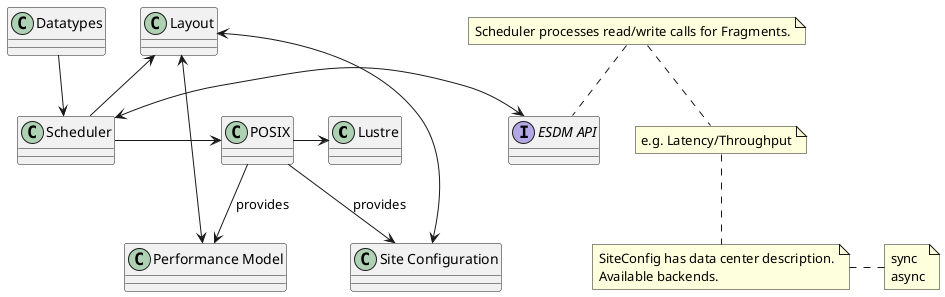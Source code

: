 @startuml

class Lustre
class POSIX

class Datatypes
class Scheduler
class Layout
class "Performance Model" as Performance
class "Site Configuration" as SiteConfig

interface "ESDM API" as ESDMAPI



Lustre <-left- POSIX

POSIX <-left- Scheduler
note top
	Scheduler processes read/write calls for Fragments.
end note

POSIX --> Performance: provides
POSIX --> SiteConfig: provides


Datatypes -down-> Scheduler

Layout <--> Performance
note bottom
	e.g. Latency/Throughput
end note

Layout <--> SiteConfig
note bottom
	SiteConfig has data center description.
	Available backends.
end note

Layout <-down- Scheduler


Scheduler <-right-> ESDMAPI
note right
	sync
	async
end note


@enduml
